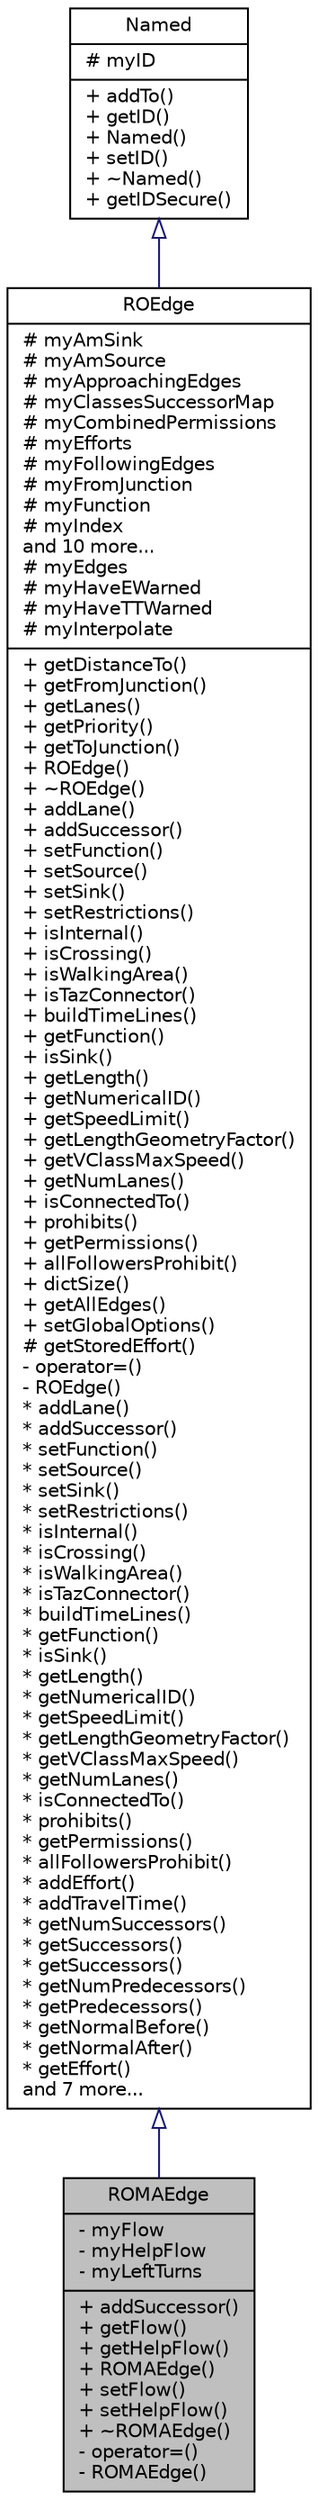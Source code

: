 digraph "ROMAEdge"
{
  edge [fontname="Helvetica",fontsize="10",labelfontname="Helvetica",labelfontsize="10"];
  node [fontname="Helvetica",fontsize="10",shape=record];
  Node0 [label="{ROMAEdge\n|- myFlow\l- myHelpFlow\l- myLeftTurns\l|+ addSuccessor()\l+ getFlow()\l+ getHelpFlow()\l+ ROMAEdge()\l+ setFlow()\l+ setHelpFlow()\l+ ~ROMAEdge()\l- operator=()\l- ROMAEdge()\l}",height=0.2,width=0.4,color="black", fillcolor="grey75", style="filled", fontcolor="black"];
  Node1 -> Node0 [dir="back",color="midnightblue",fontsize="10",style="solid",arrowtail="onormal",fontname="Helvetica"];
  Node1 [label="{ROEdge\n|# myAmSink\l# myAmSource\l# myApproachingEdges\l# myClassesSuccessorMap\l# myCombinedPermissions\l# myEfforts\l# myFollowingEdges\l# myFromJunction\l# myFunction\l# myIndex\land 10 more...\l# myEdges\l# myHaveEWarned\l# myHaveTTWarned\l# myInterpolate\l|+ getDistanceTo()\l+ getFromJunction()\l+ getLanes()\l+ getPriority()\l+ getToJunction()\l+ ROEdge()\l+ ~ROEdge()\l+ addLane()\l+ addSuccessor()\l+ setFunction()\l+ setSource()\l+ setSink()\l+ setRestrictions()\l+ isInternal()\l+ isCrossing()\l+ isWalkingArea()\l+ isTazConnector()\l+ buildTimeLines()\l+ getFunction()\l+ isSink()\l+ getLength()\l+ getNumericalID()\l+ getSpeedLimit()\l+ getLengthGeometryFactor()\l+ getVClassMaxSpeed()\l+ getNumLanes()\l+ isConnectedTo()\l+ prohibits()\l+ getPermissions()\l+ allFollowersProhibit()\l+ dictSize()\l+ getAllEdges()\l+ setGlobalOptions()\l# getStoredEffort()\l- operator=()\l- ROEdge()\l* addLane()\l* addSuccessor()\l* setFunction()\l* setSource()\l* setSink()\l* setRestrictions()\l* isInternal()\l* isCrossing()\l* isWalkingArea()\l* isTazConnector()\l* buildTimeLines()\l* getFunction()\l* isSink()\l* getLength()\l* getNumericalID()\l* getSpeedLimit()\l* getLengthGeometryFactor()\l* getVClassMaxSpeed()\l* getNumLanes()\l* isConnectedTo()\l* prohibits()\l* getPermissions()\l* allFollowersProhibit()\l* addEffort()\l* addTravelTime()\l* getNumSuccessors()\l* getSuccessors()\l* getSuccessors()\l* getNumPredecessors()\l* getPredecessors()\l* getNormalBefore()\l* getNormalAfter()\l* getEffort()\land 7 more...\l}",height=0.2,width=0.4,color="black", fillcolor="white", style="filled",URL="$de/df5/class_r_o_edge.html",tooltip="A basic edge for routing applications. "];
  Node2 -> Node1 [dir="back",color="midnightblue",fontsize="10",style="solid",arrowtail="onormal",fontname="Helvetica"];
  Node2 [label="{Named\n|# myID\l|+ addTo()\l+ getID()\l+ Named()\l+ setID()\l+ ~Named()\l+ getIDSecure()\l}",height=0.2,width=0.4,color="black", fillcolor="white", style="filled",URL="$d5/dbf/class_named.html",tooltip="Base class for objects which have an id. "];
}
